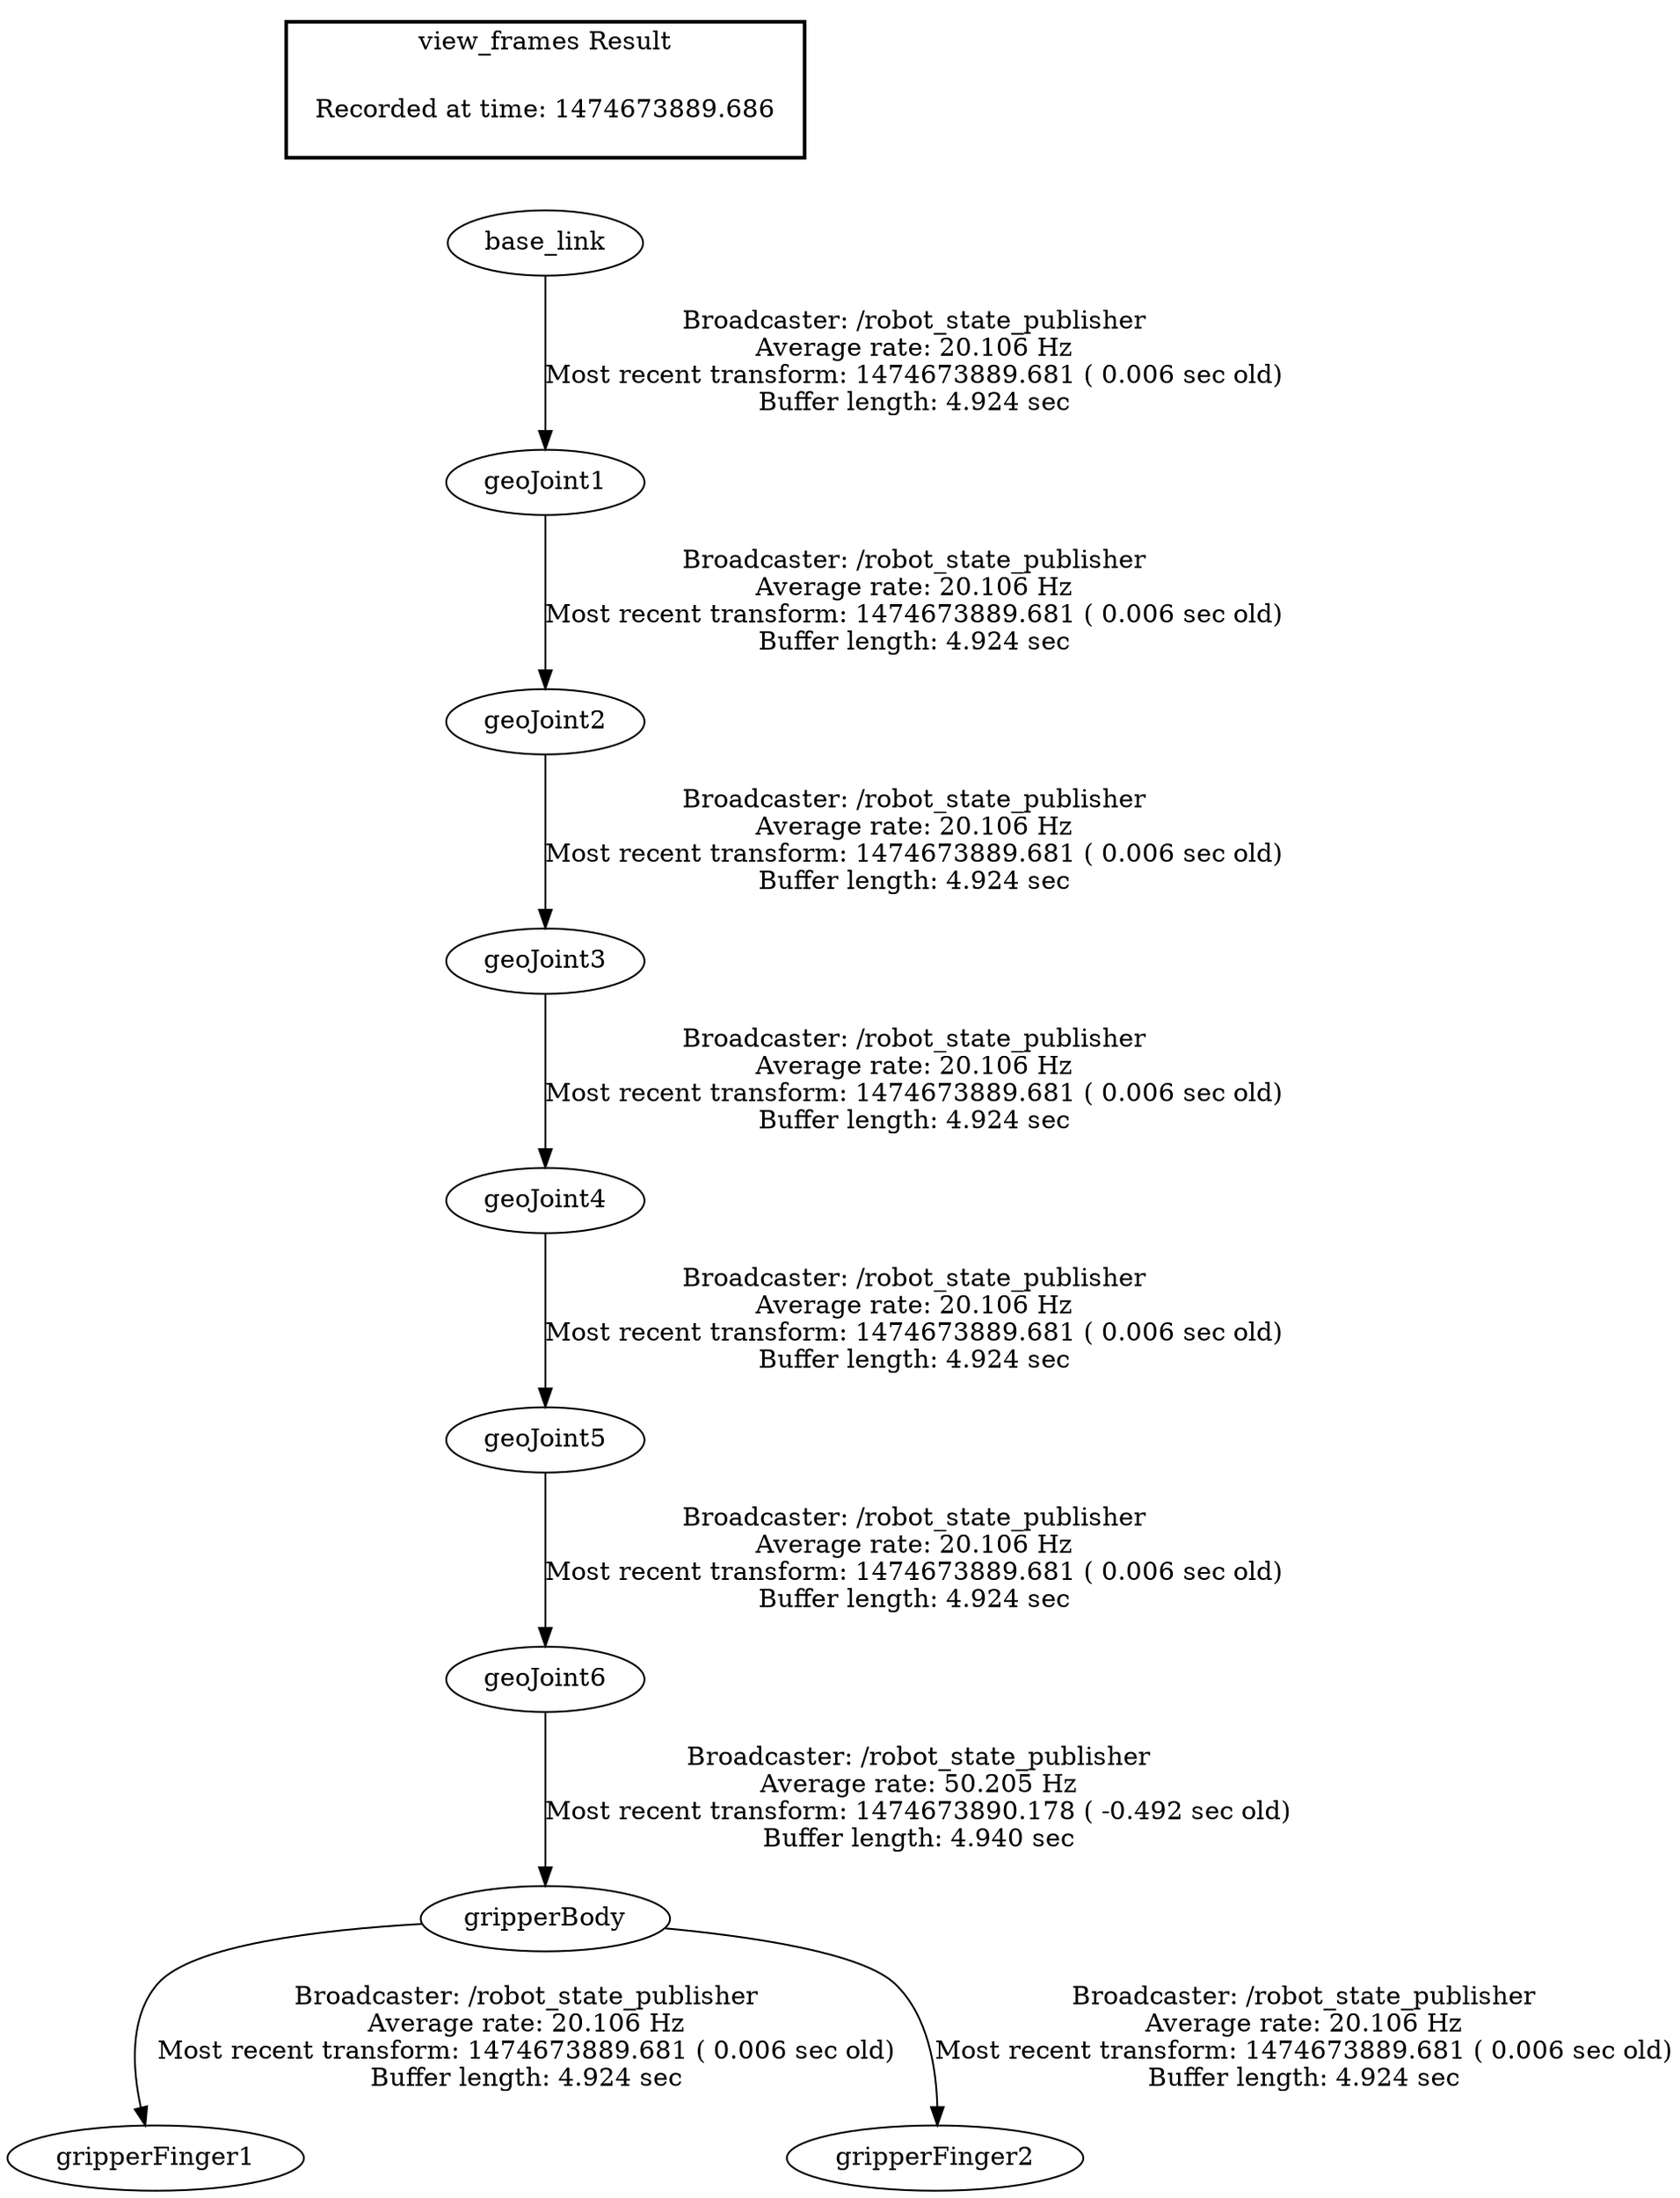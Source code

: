 digraph G {
"geoJoint6" -> "gripperBody"[label="Broadcaster: /robot_state_publisher\nAverage rate: 50.205 Hz\nMost recent transform: 1474673890.178 ( -0.492 sec old)\nBuffer length: 4.940 sec\n"];
"geoJoint5" -> "geoJoint6"[label="Broadcaster: /robot_state_publisher\nAverage rate: 20.106 Hz\nMost recent transform: 1474673889.681 ( 0.006 sec old)\nBuffer length: 4.924 sec\n"];
"gripperBody" -> "gripperFinger1"[label="Broadcaster: /robot_state_publisher\nAverage rate: 20.106 Hz\nMost recent transform: 1474673889.681 ( 0.006 sec old)\nBuffer length: 4.924 sec\n"];
"gripperBody" -> "gripperFinger2"[label="Broadcaster: /robot_state_publisher\nAverage rate: 20.106 Hz\nMost recent transform: 1474673889.681 ( 0.006 sec old)\nBuffer length: 4.924 sec\n"];
"base_link" -> "geoJoint1"[label="Broadcaster: /robot_state_publisher\nAverage rate: 20.106 Hz\nMost recent transform: 1474673889.681 ( 0.006 sec old)\nBuffer length: 4.924 sec\n"];
"geoJoint1" -> "geoJoint2"[label="Broadcaster: /robot_state_publisher\nAverage rate: 20.106 Hz\nMost recent transform: 1474673889.681 ( 0.006 sec old)\nBuffer length: 4.924 sec\n"];
"geoJoint2" -> "geoJoint3"[label="Broadcaster: /robot_state_publisher\nAverage rate: 20.106 Hz\nMost recent transform: 1474673889.681 ( 0.006 sec old)\nBuffer length: 4.924 sec\n"];
"geoJoint3" -> "geoJoint4"[label="Broadcaster: /robot_state_publisher\nAverage rate: 20.106 Hz\nMost recent transform: 1474673889.681 ( 0.006 sec old)\nBuffer length: 4.924 sec\n"];
"geoJoint4" -> "geoJoint5"[label="Broadcaster: /robot_state_publisher\nAverage rate: 20.106 Hz\nMost recent transform: 1474673889.681 ( 0.006 sec old)\nBuffer length: 4.924 sec\n"];
edge [style=invis];
 subgraph cluster_legend { style=bold; color=black; label ="view_frames Result";
"Recorded at time: 1474673889.686"[ shape=plaintext ] ;
 }->"base_link";
}